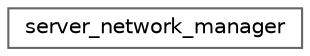digraph "Graphical Class Hierarchy"
{
 // LATEX_PDF_SIZE
  bgcolor="transparent";
  edge [fontname=Helvetica,fontsize=10,labelfontname=Helvetica,labelfontsize=10];
  node [fontname=Helvetica,fontsize=10,shape=box,height=0.2,width=0.4];
  rankdir="LR";
  Node0 [id="Node000000",label="server_network_manager",height=0.2,width=0.4,color="grey40", fillcolor="white", style="filled",URL="$classserver__network__manager.html",tooltip=" "];
}
